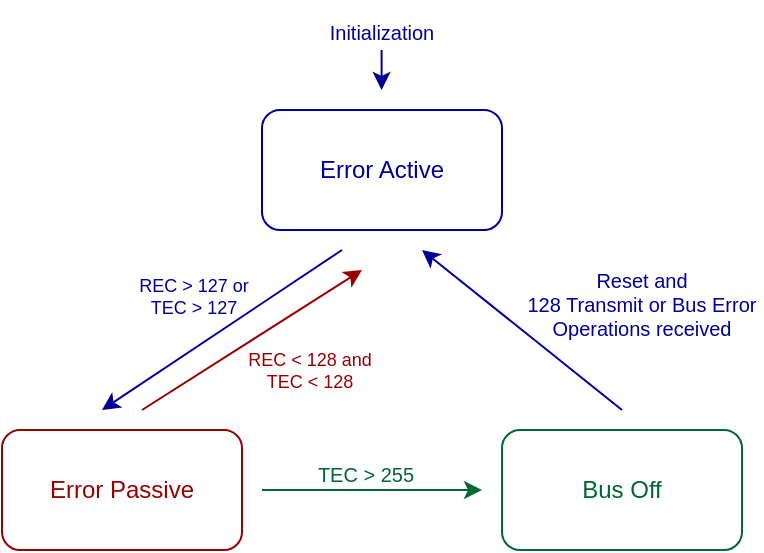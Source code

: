 <mxfile version="21.3.7" type="device">
  <diagram name="Page-1" id="GN8UAnModPF_gRLHxyBv">
    <mxGraphModel dx="455" dy="256" grid="1" gridSize="10" guides="1" tooltips="1" connect="1" arrows="1" fold="1" page="1" pageScale="1" pageWidth="850" pageHeight="1100" math="0" shadow="0">
      <root>
        <mxCell id="0" />
        <mxCell id="1" parent="0" />
        <mxCell id="yE2UrEfwyi30aE9UpWJ9-1" value="Error Active" style="rounded=1;whiteSpace=wrap;html=1;strokeColor=#000099;fontColor=#000099;" parent="1" vertex="1">
          <mxGeometry x="320" y="560" width="120" height="60" as="geometry" />
        </mxCell>
        <mxCell id="yE2UrEfwyi30aE9UpWJ9-2" value="Error Passive" style="rounded=1;whiteSpace=wrap;html=1;strokeColor=#990000;fontColor=#990000;" parent="1" vertex="1">
          <mxGeometry x="190" y="720" width="120" height="60" as="geometry" />
        </mxCell>
        <mxCell id="yE2UrEfwyi30aE9UpWJ9-3" value="Bus Off" style="rounded=1;whiteSpace=wrap;html=1;strokeColor=#006633;fontColor=#006633;" parent="1" vertex="1">
          <mxGeometry x="440" y="720" width="120" height="60" as="geometry" />
        </mxCell>
        <mxCell id="yE2UrEfwyi30aE9UpWJ9-4" value="" style="endArrow=classic;html=1;rounded=0;fontColor=#006633;strokeColor=#006633;" parent="1" edge="1">
          <mxGeometry width="50" height="50" relative="1" as="geometry">
            <mxPoint x="320" y="750" as="sourcePoint" />
            <mxPoint x="430" y="750" as="targetPoint" />
          </mxGeometry>
        </mxCell>
        <mxCell id="yE2UrEfwyi30aE9UpWJ9-5" value="" style="endArrow=classic;html=1;rounded=0;strokeColor=#000099;" parent="1" edge="1">
          <mxGeometry width="50" height="50" relative="1" as="geometry">
            <mxPoint x="500" y="710" as="sourcePoint" />
            <mxPoint x="400" y="630" as="targetPoint" />
          </mxGeometry>
        </mxCell>
        <mxCell id="yE2UrEfwyi30aE9UpWJ9-6" value="" style="endArrow=none;html=1;rounded=0;strokeColor=#000099;startArrow=classic;startFill=1;endFill=0;" parent="1" edge="1">
          <mxGeometry width="50" height="50" relative="1" as="geometry">
            <mxPoint x="240" y="710" as="sourcePoint" />
            <mxPoint x="360" y="630" as="targetPoint" />
          </mxGeometry>
        </mxCell>
        <mxCell id="yE2UrEfwyi30aE9UpWJ9-7" value="" style="endArrow=none;html=1;rounded=0;strokeColor=#990000;startArrow=classic;startFill=1;endFill=0;" parent="1" edge="1">
          <mxGeometry width="50" height="50" relative="1" as="geometry">
            <mxPoint x="370" y="640" as="sourcePoint" />
            <mxPoint x="260" y="710" as="targetPoint" />
          </mxGeometry>
        </mxCell>
        <mxCell id="yE2UrEfwyi30aE9UpWJ9-8" value="&lt;p style=&quot;font-size: 10px;&quot;&gt;&lt;font color=&quot;#006633&quot; style=&quot;font-size: 10px;&quot;&gt;TEC &amp;gt; 255&lt;/font&gt;&lt;/p&gt;" style="text;html=1;strokeColor=none;fillColor=none;align=center;verticalAlign=middle;whiteSpace=wrap;rounded=0;fontSize=10;" parent="1" vertex="1">
          <mxGeometry x="342" y="727" width="60" height="30" as="geometry" />
        </mxCell>
        <mxCell id="yE2UrEfwyi30aE9UpWJ9-10" value="&lt;p style=&quot;font-size: 10px;&quot;&gt;&lt;font style=&quot;font-size: 10px;&quot;&gt;Reset and&lt;br&gt;128 Transmit or Bus Error Operations received&lt;/font&gt;&lt;/p&gt;" style="text;html=1;strokeColor=none;fillColor=none;align=center;verticalAlign=middle;whiteSpace=wrap;rounded=0;fontColor=#000099;fontSize=10;" parent="1" vertex="1">
          <mxGeometry x="450" y="636" width="120" height="42" as="geometry" />
        </mxCell>
        <mxCell id="yE2UrEfwyi30aE9UpWJ9-11" value="&lt;div style=&quot;font-size: 9px;&quot;&gt;&lt;span style=&quot;background-color: initial;&quot;&gt;REC &amp;gt; 127 or&lt;br&gt;TEC &amp;gt; 127&lt;/span&gt;&lt;br&gt;&lt;/div&gt;" style="text;html=1;strokeColor=none;fillColor=none;align=center;verticalAlign=middle;whiteSpace=wrap;rounded=0;fontColor=#000099;fontSize=9;" parent="1" vertex="1">
          <mxGeometry x="241" y="628" width="90" height="50" as="geometry" />
        </mxCell>
        <mxCell id="yE2UrEfwyi30aE9UpWJ9-12" value="&lt;div style=&quot;font-size: 9px;&quot;&gt;&lt;span style=&quot;background-color: initial;&quot;&gt;REC &amp;lt; 128 and&lt;br&gt;TEC &amp;lt; 128&lt;/span&gt;&lt;/div&gt;" style="text;html=1;strokeColor=none;fillColor=none;align=center;verticalAlign=middle;whiteSpace=wrap;rounded=0;fontColor=#990000;fontSize=9;" parent="1" vertex="1">
          <mxGeometry x="299" y="665" width="90" height="50" as="geometry" />
        </mxCell>
        <mxCell id="yE2UrEfwyi30aE9UpWJ9-13" value="" style="endArrow=classic;html=1;rounded=0;strokeColor=#000099;" parent="1" edge="1">
          <mxGeometry width="50" height="50" relative="1" as="geometry">
            <mxPoint x="379.8" y="530" as="sourcePoint" />
            <mxPoint x="379.8" y="550" as="targetPoint" />
          </mxGeometry>
        </mxCell>
        <mxCell id="JItIO6ZHN82pKz5ubsjV-2" value="&lt;p style=&quot;font-size: 10px;&quot;&gt;&lt;font style=&quot;font-size: 10px;&quot;&gt;Initialization&lt;/font&gt;&lt;/p&gt;" style="text;html=1;strokeColor=none;fillColor=none;align=center;verticalAlign=middle;whiteSpace=wrap;rounded=0;fontColor=#000099;fontSize=10;" parent="1" vertex="1">
          <mxGeometry x="350" y="506" width="60" height="30" as="geometry" />
        </mxCell>
      </root>
    </mxGraphModel>
  </diagram>
</mxfile>
